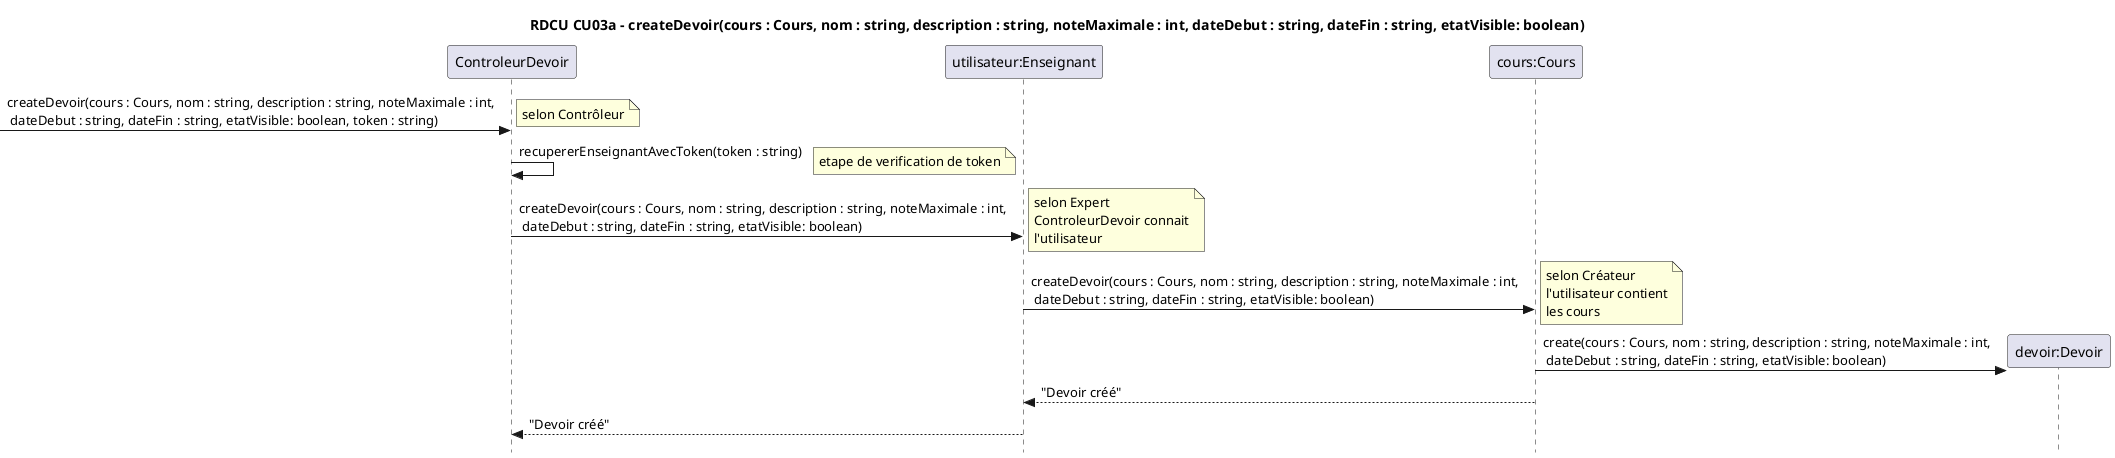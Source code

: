 @startuml RDCU CU03a
skinparam style strictuml
hide empty members
title RDCU CU03a - createDevoir(cours : Cours, nom : string, description : string, noteMaximale : int, dateDebut : string, dateFin : string, etatVisible: boolean)

participant "ControleurDevoir" as cd
participant "utilisateur:Enseignant" as e
participant "cours:Cours" as c
participant "devoir:Devoir" as d

->cd : createDevoir(cours : Cours, nom : string, description : string, noteMaximale : int,\n dateDebut : string, dateFin : string, etatVisible: boolean, token : string)
note right : selon Contrôleur
cd->cd : recupererEnseignantAvecToken(token : string)
note right : etape de verification de token
cd->e : createDevoir(cours : Cours, nom : string, description : string, noteMaximale : int,\n dateDebut : string, dateFin : string, etatVisible: boolean)
note right : selon Expert\nControleurDevoir connait\nl'utilisateur
e->c : createDevoir(cours : Cours, nom : string, description : string, noteMaximale : int,\n dateDebut : string, dateFin : string, etatVisible: boolean)
note right : selon Créateur\nl'utilisateur contient\nles cours
create d
c->d : create(cours : Cours, nom : string, description : string, noteMaximale : int,\n dateDebut : string, dateFin : string, etatVisible: boolean)
c-->e : "Devoir créé"
e-->cd : "Devoir créé"
@enduml